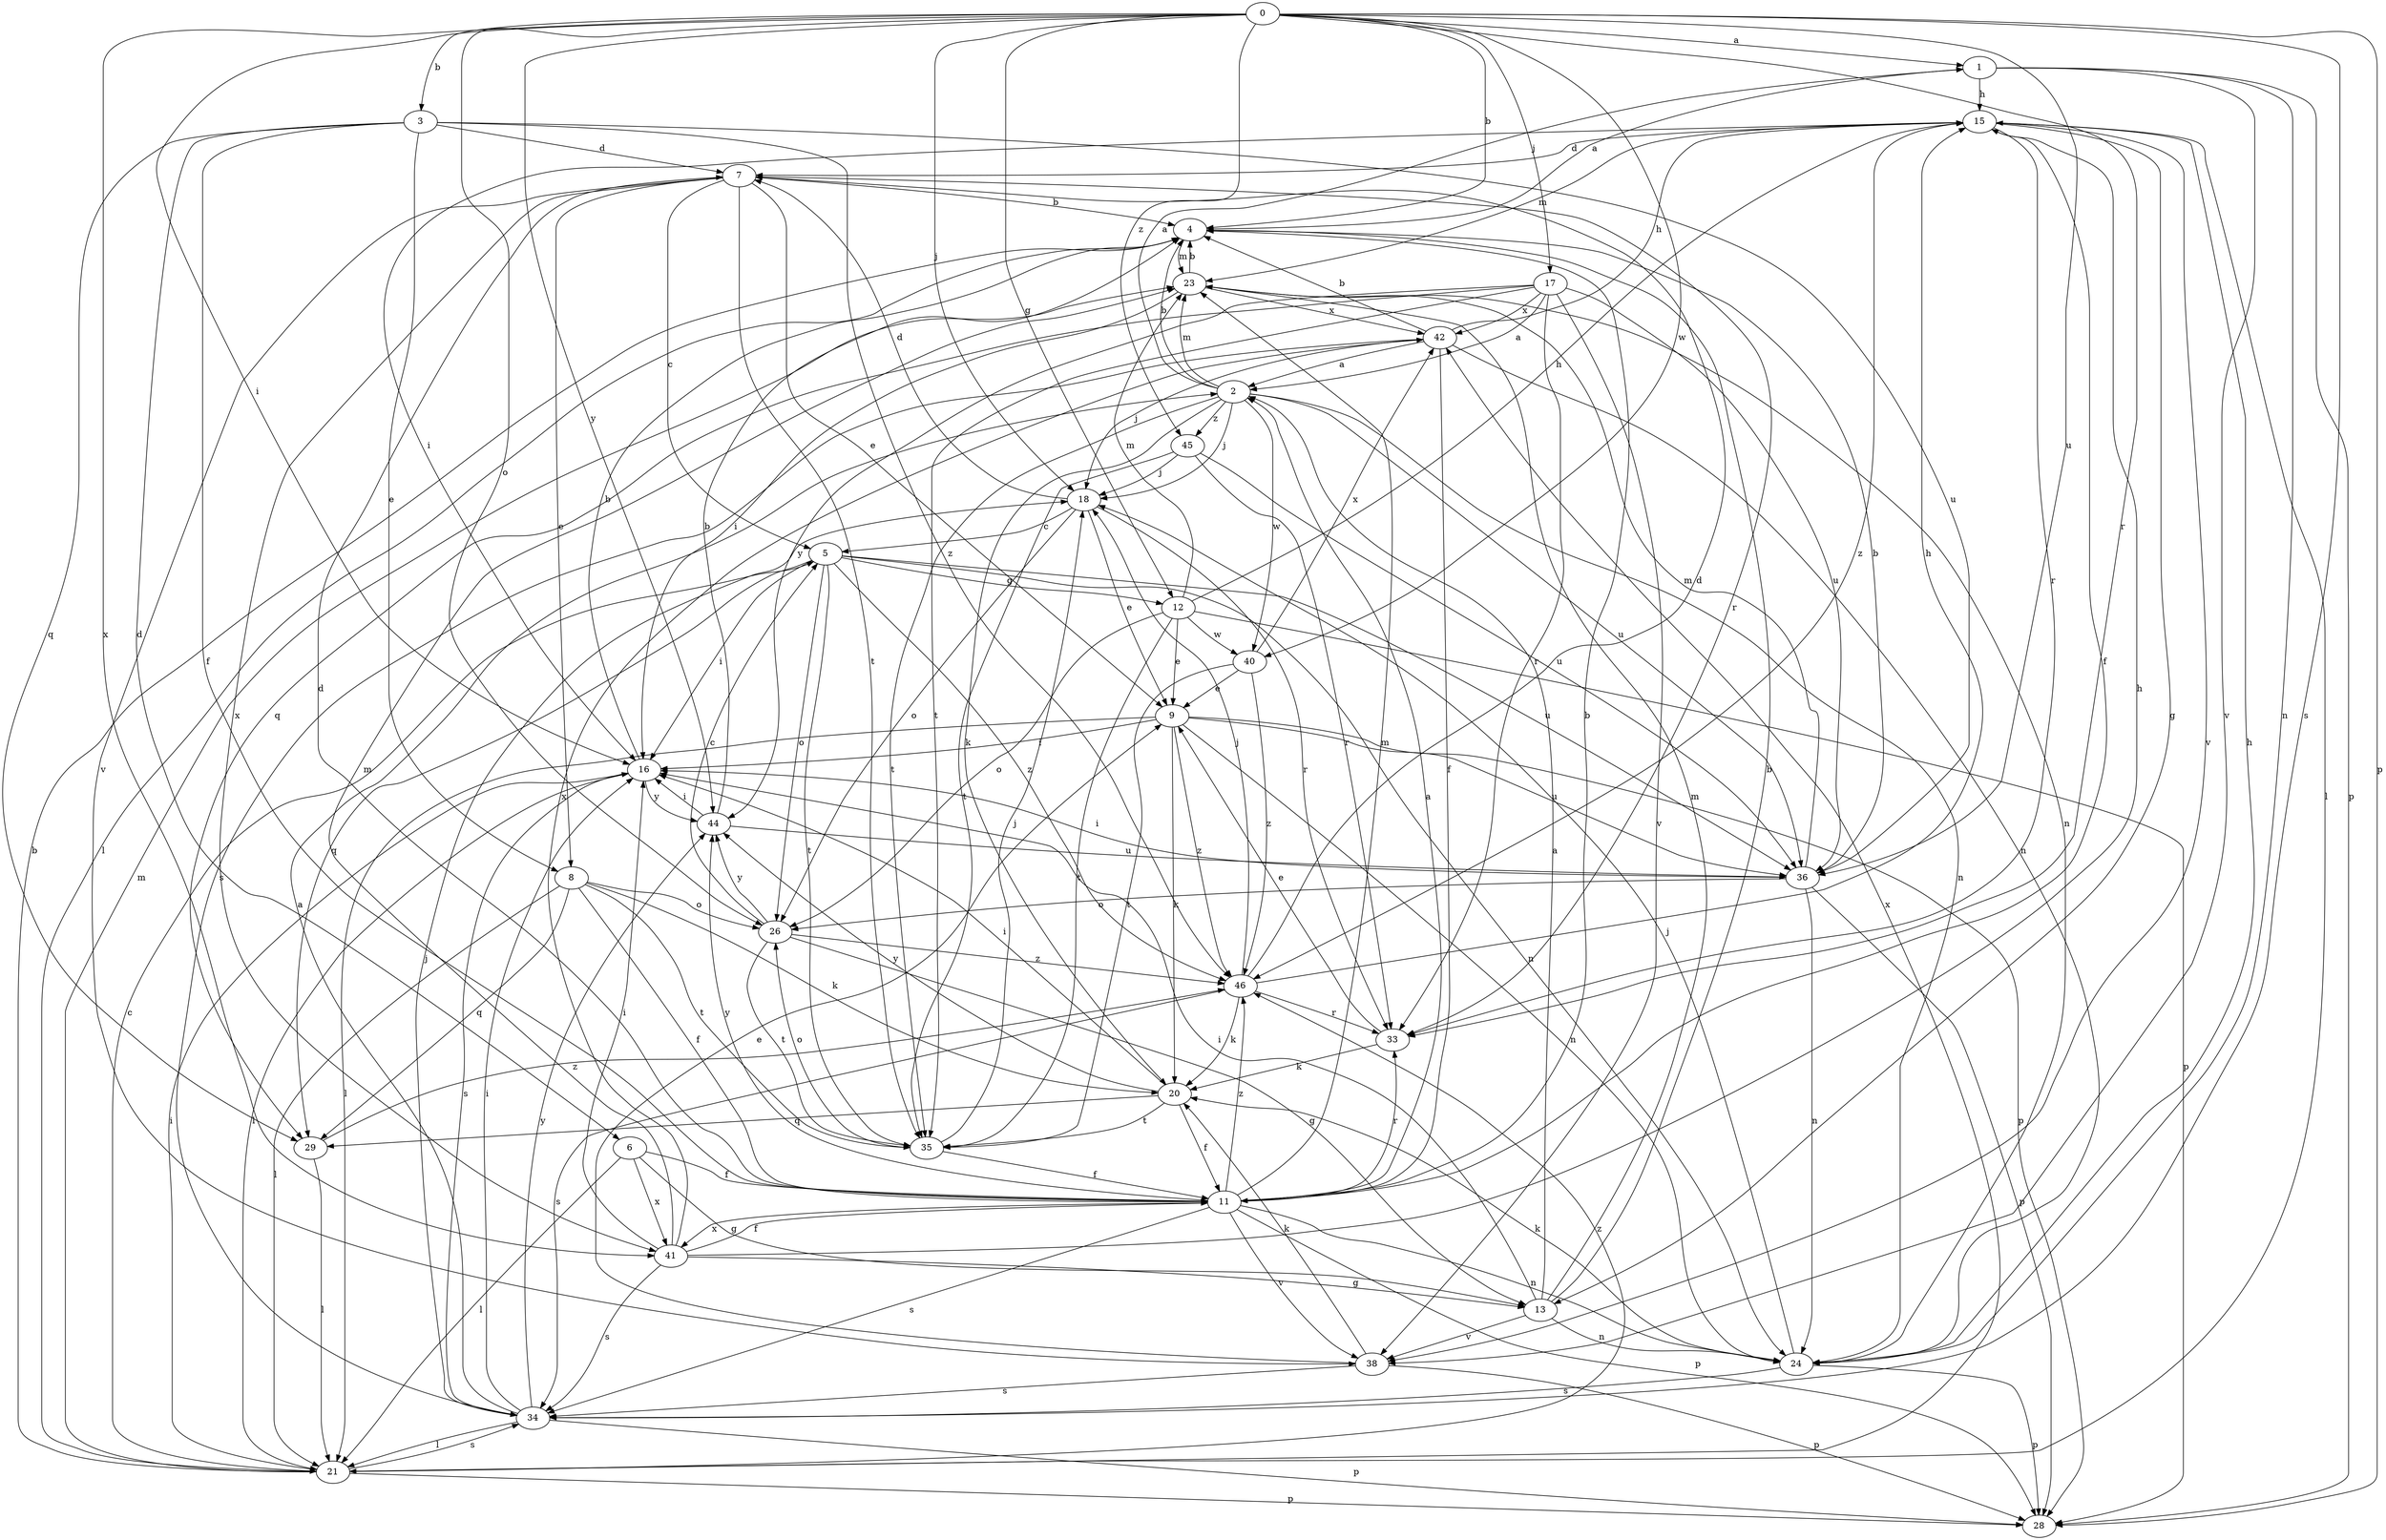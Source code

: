 strict digraph  {
0;
1;
2;
3;
4;
5;
6;
7;
8;
9;
11;
12;
13;
15;
16;
17;
18;
20;
21;
23;
24;
26;
28;
29;
33;
34;
35;
36;
38;
40;
41;
42;
44;
45;
46;
0 -> 1  [label=a];
0 -> 3  [label=b];
0 -> 4  [label=b];
0 -> 12  [label=g];
0 -> 16  [label=i];
0 -> 17  [label=j];
0 -> 18  [label=j];
0 -> 26  [label=o];
0 -> 28  [label=p];
0 -> 33  [label=r];
0 -> 34  [label=s];
0 -> 36  [label=u];
0 -> 40  [label=w];
0 -> 41  [label=x];
0 -> 44  [label=y];
0 -> 45  [label=z];
1 -> 15  [label=h];
1 -> 24  [label=n];
1 -> 28  [label=p];
1 -> 38  [label=v];
2 -> 1  [label=a];
2 -> 4  [label=b];
2 -> 18  [label=j];
2 -> 20  [label=k];
2 -> 23  [label=m];
2 -> 24  [label=n];
2 -> 35  [label=t];
2 -> 36  [label=u];
2 -> 40  [label=w];
2 -> 45  [label=z];
3 -> 6  [label=d];
3 -> 7  [label=d];
3 -> 8  [label=e];
3 -> 11  [label=f];
3 -> 29  [label=q];
3 -> 36  [label=u];
3 -> 46  [label=z];
4 -> 1  [label=a];
4 -> 21  [label=l];
4 -> 23  [label=m];
5 -> 12  [label=g];
5 -> 16  [label=i];
5 -> 24  [label=n];
5 -> 26  [label=o];
5 -> 29  [label=q];
5 -> 35  [label=t];
5 -> 36  [label=u];
5 -> 46  [label=z];
6 -> 11  [label=f];
6 -> 13  [label=g];
6 -> 21  [label=l];
6 -> 41  [label=x];
7 -> 4  [label=b];
7 -> 5  [label=c];
7 -> 8  [label=e];
7 -> 9  [label=e];
7 -> 33  [label=r];
7 -> 35  [label=t];
7 -> 38  [label=v];
7 -> 41  [label=x];
8 -> 11  [label=f];
8 -> 20  [label=k];
8 -> 21  [label=l];
8 -> 26  [label=o];
8 -> 29  [label=q];
8 -> 35  [label=t];
9 -> 16  [label=i];
9 -> 20  [label=k];
9 -> 21  [label=l];
9 -> 24  [label=n];
9 -> 28  [label=p];
9 -> 36  [label=u];
9 -> 46  [label=z];
11 -> 2  [label=a];
11 -> 4  [label=b];
11 -> 7  [label=d];
11 -> 23  [label=m];
11 -> 24  [label=n];
11 -> 28  [label=p];
11 -> 33  [label=r];
11 -> 34  [label=s];
11 -> 38  [label=v];
11 -> 41  [label=x];
11 -> 44  [label=y];
11 -> 46  [label=z];
12 -> 9  [label=e];
12 -> 15  [label=h];
12 -> 23  [label=m];
12 -> 26  [label=o];
12 -> 28  [label=p];
12 -> 35  [label=t];
12 -> 40  [label=w];
13 -> 2  [label=a];
13 -> 4  [label=b];
13 -> 16  [label=i];
13 -> 23  [label=m];
13 -> 24  [label=n];
13 -> 38  [label=v];
15 -> 7  [label=d];
15 -> 11  [label=f];
15 -> 13  [label=g];
15 -> 16  [label=i];
15 -> 21  [label=l];
15 -> 23  [label=m];
15 -> 33  [label=r];
15 -> 38  [label=v];
15 -> 46  [label=z];
16 -> 4  [label=b];
16 -> 21  [label=l];
16 -> 34  [label=s];
16 -> 44  [label=y];
17 -> 2  [label=a];
17 -> 29  [label=q];
17 -> 33  [label=r];
17 -> 35  [label=t];
17 -> 36  [label=u];
17 -> 38  [label=v];
17 -> 42  [label=x];
17 -> 44  [label=y];
18 -> 5  [label=c];
18 -> 7  [label=d];
18 -> 9  [label=e];
18 -> 26  [label=o];
18 -> 33  [label=r];
20 -> 11  [label=f];
20 -> 16  [label=i];
20 -> 29  [label=q];
20 -> 35  [label=t];
20 -> 44  [label=y];
21 -> 4  [label=b];
21 -> 5  [label=c];
21 -> 16  [label=i];
21 -> 23  [label=m];
21 -> 28  [label=p];
21 -> 34  [label=s];
21 -> 42  [label=x];
21 -> 46  [label=z];
23 -> 4  [label=b];
23 -> 16  [label=i];
23 -> 24  [label=n];
23 -> 42  [label=x];
24 -> 15  [label=h];
24 -> 18  [label=j];
24 -> 20  [label=k];
24 -> 28  [label=p];
24 -> 34  [label=s];
26 -> 5  [label=c];
26 -> 13  [label=g];
26 -> 35  [label=t];
26 -> 44  [label=y];
26 -> 46  [label=z];
29 -> 21  [label=l];
29 -> 46  [label=z];
33 -> 9  [label=e];
33 -> 20  [label=k];
34 -> 2  [label=a];
34 -> 16  [label=i];
34 -> 18  [label=j];
34 -> 21  [label=l];
34 -> 28  [label=p];
34 -> 44  [label=y];
35 -> 11  [label=f];
35 -> 18  [label=j];
35 -> 26  [label=o];
36 -> 4  [label=b];
36 -> 16  [label=i];
36 -> 23  [label=m];
36 -> 24  [label=n];
36 -> 26  [label=o];
36 -> 28  [label=p];
38 -> 9  [label=e];
38 -> 20  [label=k];
38 -> 28  [label=p];
38 -> 34  [label=s];
40 -> 9  [label=e];
40 -> 35  [label=t];
40 -> 42  [label=x];
40 -> 46  [label=z];
41 -> 11  [label=f];
41 -> 13  [label=g];
41 -> 15  [label=h];
41 -> 16  [label=i];
41 -> 23  [label=m];
41 -> 34  [label=s];
41 -> 42  [label=x];
42 -> 2  [label=a];
42 -> 4  [label=b];
42 -> 11  [label=f];
42 -> 15  [label=h];
42 -> 18  [label=j];
42 -> 24  [label=n];
42 -> 34  [label=s];
44 -> 4  [label=b];
44 -> 16  [label=i];
44 -> 36  [label=u];
45 -> 18  [label=j];
45 -> 33  [label=r];
45 -> 35  [label=t];
45 -> 36  [label=u];
46 -> 7  [label=d];
46 -> 15  [label=h];
46 -> 18  [label=j];
46 -> 20  [label=k];
46 -> 33  [label=r];
46 -> 34  [label=s];
}
